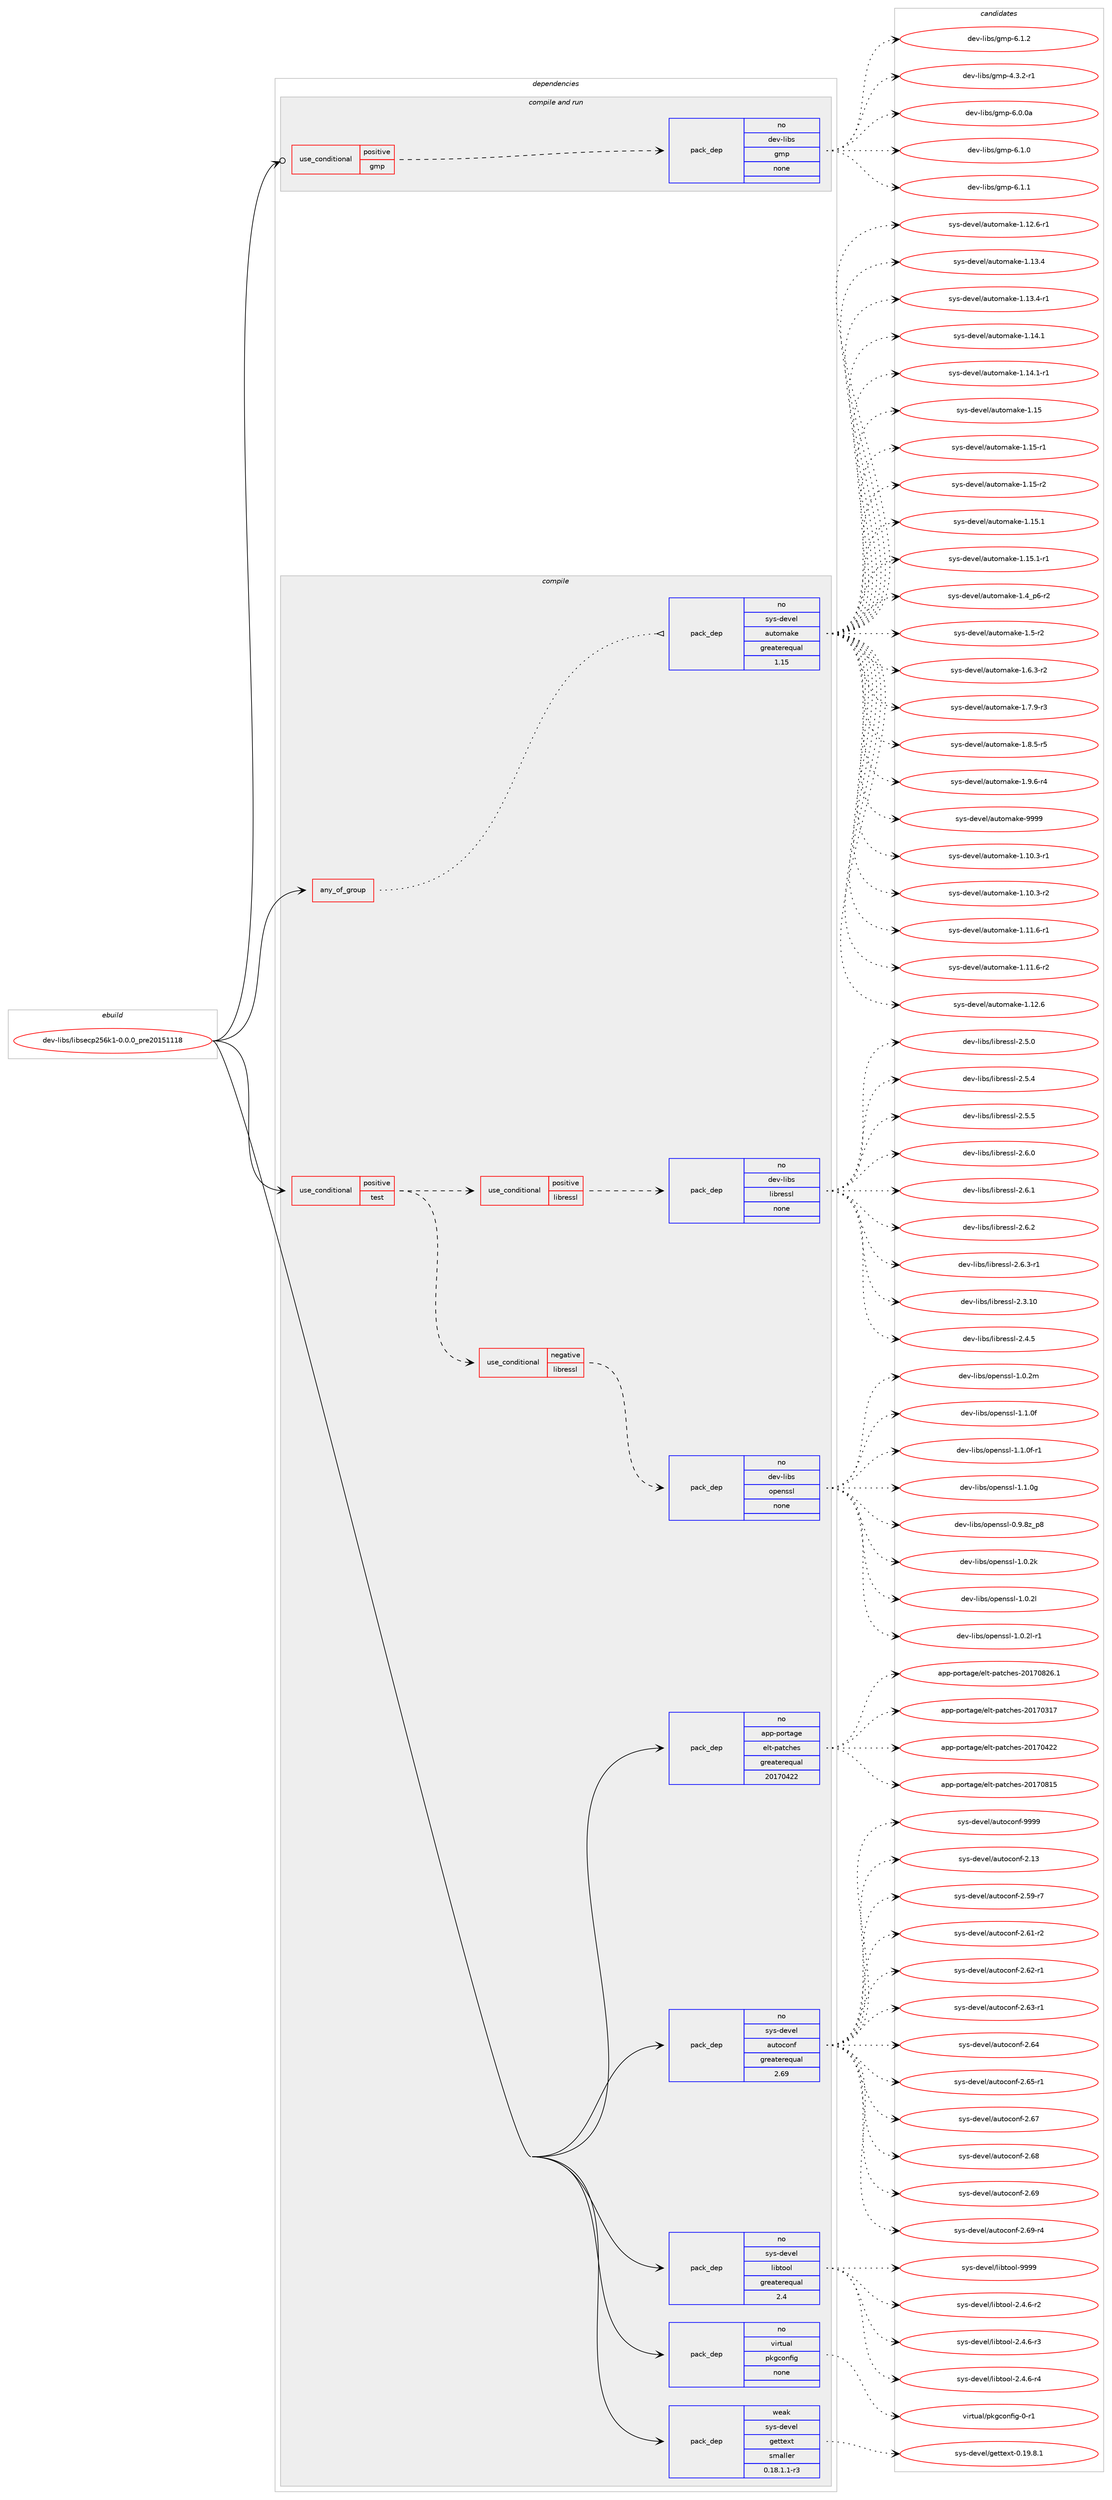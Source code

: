 digraph prolog {

# *************
# Graph options
# *************

newrank=true;
concentrate=true;
compound=true;
graph [rankdir=LR,fontname=Helvetica,fontsize=10,ranksep=1.5];#, ranksep=2.5, nodesep=0.2];
edge  [arrowhead=vee];
node  [fontname=Helvetica,fontsize=10];

# **********
# The ebuild
# **********

subgraph cluster_leftcol {
color=gray;
rank=same;
label=<<i>ebuild</i>>;
id [label="dev-libs/libsecp256k1-0.0.0_pre20151118", color=red, width=4, href="../dev-libs/libsecp256k1-0.0.0_pre20151118.svg"];
}

# ****************
# The dependencies
# ****************

subgraph cluster_midcol {
color=gray;
label=<<i>dependencies</i>>;
subgraph cluster_compile {
fillcolor="#eeeeee";
style=filled;
label=<<i>compile</i>>;
subgraph any3438 {
dependency117069 [label=<<TABLE BORDER="0" CELLBORDER="1" CELLSPACING="0" CELLPADDING="4"><TR><TD CELLPADDING="10">any_of_group</TD></TR></TABLE>>, shape=none, color=red];subgraph pack88289 {
dependency117070 [label=<<TABLE BORDER="0" CELLBORDER="1" CELLSPACING="0" CELLPADDING="4" WIDTH="220"><TR><TD ROWSPAN="6" CELLPADDING="30">pack_dep</TD></TR><TR><TD WIDTH="110">no</TD></TR><TR><TD>sys-devel</TD></TR><TR><TD>automake</TD></TR><TR><TD>greaterequal</TD></TR><TR><TD>1.15</TD></TR></TABLE>>, shape=none, color=blue];
}
dependency117069:e -> dependency117070:w [weight=20,style="dotted",arrowhead="oinv"];
}
id:e -> dependency117069:w [weight=20,style="solid",arrowhead="vee"];
subgraph cond25312 {
dependency117071 [label=<<TABLE BORDER="0" CELLBORDER="1" CELLSPACING="0" CELLPADDING="4"><TR><TD ROWSPAN="3" CELLPADDING="10">use_conditional</TD></TR><TR><TD>positive</TD></TR><TR><TD>test</TD></TR></TABLE>>, shape=none, color=red];
subgraph cond25313 {
dependency117072 [label=<<TABLE BORDER="0" CELLBORDER="1" CELLSPACING="0" CELLPADDING="4"><TR><TD ROWSPAN="3" CELLPADDING="10">use_conditional</TD></TR><TR><TD>negative</TD></TR><TR><TD>libressl</TD></TR></TABLE>>, shape=none, color=red];
subgraph pack88290 {
dependency117073 [label=<<TABLE BORDER="0" CELLBORDER="1" CELLSPACING="0" CELLPADDING="4" WIDTH="220"><TR><TD ROWSPAN="6" CELLPADDING="30">pack_dep</TD></TR><TR><TD WIDTH="110">no</TD></TR><TR><TD>dev-libs</TD></TR><TR><TD>openssl</TD></TR><TR><TD>none</TD></TR><TR><TD></TD></TR></TABLE>>, shape=none, color=blue];
}
dependency117072:e -> dependency117073:w [weight=20,style="dashed",arrowhead="vee"];
}
dependency117071:e -> dependency117072:w [weight=20,style="dashed",arrowhead="vee"];
subgraph cond25314 {
dependency117074 [label=<<TABLE BORDER="0" CELLBORDER="1" CELLSPACING="0" CELLPADDING="4"><TR><TD ROWSPAN="3" CELLPADDING="10">use_conditional</TD></TR><TR><TD>positive</TD></TR><TR><TD>libressl</TD></TR></TABLE>>, shape=none, color=red];
subgraph pack88291 {
dependency117075 [label=<<TABLE BORDER="0" CELLBORDER="1" CELLSPACING="0" CELLPADDING="4" WIDTH="220"><TR><TD ROWSPAN="6" CELLPADDING="30">pack_dep</TD></TR><TR><TD WIDTH="110">no</TD></TR><TR><TD>dev-libs</TD></TR><TR><TD>libressl</TD></TR><TR><TD>none</TD></TR><TR><TD></TD></TR></TABLE>>, shape=none, color=blue];
}
dependency117074:e -> dependency117075:w [weight=20,style="dashed",arrowhead="vee"];
}
dependency117071:e -> dependency117074:w [weight=20,style="dashed",arrowhead="vee"];
}
id:e -> dependency117071:w [weight=20,style="solid",arrowhead="vee"];
subgraph pack88292 {
dependency117076 [label=<<TABLE BORDER="0" CELLBORDER="1" CELLSPACING="0" CELLPADDING="4" WIDTH="220"><TR><TD ROWSPAN="6" CELLPADDING="30">pack_dep</TD></TR><TR><TD WIDTH="110">no</TD></TR><TR><TD>app-portage</TD></TR><TR><TD>elt-patches</TD></TR><TR><TD>greaterequal</TD></TR><TR><TD>20170422</TD></TR></TABLE>>, shape=none, color=blue];
}
id:e -> dependency117076:w [weight=20,style="solid",arrowhead="vee"];
subgraph pack88293 {
dependency117077 [label=<<TABLE BORDER="0" CELLBORDER="1" CELLSPACING="0" CELLPADDING="4" WIDTH="220"><TR><TD ROWSPAN="6" CELLPADDING="30">pack_dep</TD></TR><TR><TD WIDTH="110">no</TD></TR><TR><TD>sys-devel</TD></TR><TR><TD>autoconf</TD></TR><TR><TD>greaterequal</TD></TR><TR><TD>2.69</TD></TR></TABLE>>, shape=none, color=blue];
}
id:e -> dependency117077:w [weight=20,style="solid",arrowhead="vee"];
subgraph pack88294 {
dependency117078 [label=<<TABLE BORDER="0" CELLBORDER="1" CELLSPACING="0" CELLPADDING="4" WIDTH="220"><TR><TD ROWSPAN="6" CELLPADDING="30">pack_dep</TD></TR><TR><TD WIDTH="110">no</TD></TR><TR><TD>sys-devel</TD></TR><TR><TD>libtool</TD></TR><TR><TD>greaterequal</TD></TR><TR><TD>2.4</TD></TR></TABLE>>, shape=none, color=blue];
}
id:e -> dependency117078:w [weight=20,style="solid",arrowhead="vee"];
subgraph pack88295 {
dependency117079 [label=<<TABLE BORDER="0" CELLBORDER="1" CELLSPACING="0" CELLPADDING="4" WIDTH="220"><TR><TD ROWSPAN="6" CELLPADDING="30">pack_dep</TD></TR><TR><TD WIDTH="110">no</TD></TR><TR><TD>virtual</TD></TR><TR><TD>pkgconfig</TD></TR><TR><TD>none</TD></TR><TR><TD></TD></TR></TABLE>>, shape=none, color=blue];
}
id:e -> dependency117079:w [weight=20,style="solid",arrowhead="vee"];
subgraph pack88296 {
dependency117080 [label=<<TABLE BORDER="0" CELLBORDER="1" CELLSPACING="0" CELLPADDING="4" WIDTH="220"><TR><TD ROWSPAN="6" CELLPADDING="30">pack_dep</TD></TR><TR><TD WIDTH="110">weak</TD></TR><TR><TD>sys-devel</TD></TR><TR><TD>gettext</TD></TR><TR><TD>smaller</TD></TR><TR><TD>0.18.1.1-r3</TD></TR></TABLE>>, shape=none, color=blue];
}
id:e -> dependency117080:w [weight=20,style="solid",arrowhead="vee"];
}
subgraph cluster_compileandrun {
fillcolor="#eeeeee";
style=filled;
label=<<i>compile and run</i>>;
subgraph cond25315 {
dependency117081 [label=<<TABLE BORDER="0" CELLBORDER="1" CELLSPACING="0" CELLPADDING="4"><TR><TD ROWSPAN="3" CELLPADDING="10">use_conditional</TD></TR><TR><TD>positive</TD></TR><TR><TD>gmp</TD></TR></TABLE>>, shape=none, color=red];
subgraph pack88297 {
dependency117082 [label=<<TABLE BORDER="0" CELLBORDER="1" CELLSPACING="0" CELLPADDING="4" WIDTH="220"><TR><TD ROWSPAN="6" CELLPADDING="30">pack_dep</TD></TR><TR><TD WIDTH="110">no</TD></TR><TR><TD>dev-libs</TD></TR><TR><TD>gmp</TD></TR><TR><TD>none</TD></TR><TR><TD></TD></TR></TABLE>>, shape=none, color=blue];
}
dependency117081:e -> dependency117082:w [weight=20,style="dashed",arrowhead="vee"];
}
id:e -> dependency117081:w [weight=20,style="solid",arrowhead="odotvee"];
}
subgraph cluster_run {
fillcolor="#eeeeee";
style=filled;
label=<<i>run</i>>;
}
}

# **************
# The candidates
# **************

subgraph cluster_choices {
rank=same;
color=gray;
label=<<i>candidates</i>>;

subgraph choice88289 {
color=black;
nodesep=1;
choice11512111545100101118101108479711711611110997107101454946494846514511449 [label="sys-devel/automake-1.10.3-r1", color=red, width=4,href="../sys-devel/automake-1.10.3-r1.svg"];
choice11512111545100101118101108479711711611110997107101454946494846514511450 [label="sys-devel/automake-1.10.3-r2", color=red, width=4,href="../sys-devel/automake-1.10.3-r2.svg"];
choice11512111545100101118101108479711711611110997107101454946494946544511449 [label="sys-devel/automake-1.11.6-r1", color=red, width=4,href="../sys-devel/automake-1.11.6-r1.svg"];
choice11512111545100101118101108479711711611110997107101454946494946544511450 [label="sys-devel/automake-1.11.6-r2", color=red, width=4,href="../sys-devel/automake-1.11.6-r2.svg"];
choice1151211154510010111810110847971171161111099710710145494649504654 [label="sys-devel/automake-1.12.6", color=red, width=4,href="../sys-devel/automake-1.12.6.svg"];
choice11512111545100101118101108479711711611110997107101454946495046544511449 [label="sys-devel/automake-1.12.6-r1", color=red, width=4,href="../sys-devel/automake-1.12.6-r1.svg"];
choice1151211154510010111810110847971171161111099710710145494649514652 [label="sys-devel/automake-1.13.4", color=red, width=4,href="../sys-devel/automake-1.13.4.svg"];
choice11512111545100101118101108479711711611110997107101454946495146524511449 [label="sys-devel/automake-1.13.4-r1", color=red, width=4,href="../sys-devel/automake-1.13.4-r1.svg"];
choice1151211154510010111810110847971171161111099710710145494649524649 [label="sys-devel/automake-1.14.1", color=red, width=4,href="../sys-devel/automake-1.14.1.svg"];
choice11512111545100101118101108479711711611110997107101454946495246494511449 [label="sys-devel/automake-1.14.1-r1", color=red, width=4,href="../sys-devel/automake-1.14.1-r1.svg"];
choice115121115451001011181011084797117116111109971071014549464953 [label="sys-devel/automake-1.15", color=red, width=4,href="../sys-devel/automake-1.15.svg"];
choice1151211154510010111810110847971171161111099710710145494649534511449 [label="sys-devel/automake-1.15-r1", color=red, width=4,href="../sys-devel/automake-1.15-r1.svg"];
choice1151211154510010111810110847971171161111099710710145494649534511450 [label="sys-devel/automake-1.15-r2", color=red, width=4,href="../sys-devel/automake-1.15-r2.svg"];
choice1151211154510010111810110847971171161111099710710145494649534649 [label="sys-devel/automake-1.15.1", color=red, width=4,href="../sys-devel/automake-1.15.1.svg"];
choice11512111545100101118101108479711711611110997107101454946495346494511449 [label="sys-devel/automake-1.15.1-r1", color=red, width=4,href="../sys-devel/automake-1.15.1-r1.svg"];
choice115121115451001011181011084797117116111109971071014549465295112544511450 [label="sys-devel/automake-1.4_p6-r2", color=red, width=4,href="../sys-devel/automake-1.4_p6-r2.svg"];
choice11512111545100101118101108479711711611110997107101454946534511450 [label="sys-devel/automake-1.5-r2", color=red, width=4,href="../sys-devel/automake-1.5-r2.svg"];
choice115121115451001011181011084797117116111109971071014549465446514511450 [label="sys-devel/automake-1.6.3-r2", color=red, width=4,href="../sys-devel/automake-1.6.3-r2.svg"];
choice115121115451001011181011084797117116111109971071014549465546574511451 [label="sys-devel/automake-1.7.9-r3", color=red, width=4,href="../sys-devel/automake-1.7.9-r3.svg"];
choice115121115451001011181011084797117116111109971071014549465646534511453 [label="sys-devel/automake-1.8.5-r5", color=red, width=4,href="../sys-devel/automake-1.8.5-r5.svg"];
choice115121115451001011181011084797117116111109971071014549465746544511452 [label="sys-devel/automake-1.9.6-r4", color=red, width=4,href="../sys-devel/automake-1.9.6-r4.svg"];
choice115121115451001011181011084797117116111109971071014557575757 [label="sys-devel/automake-9999", color=red, width=4,href="../sys-devel/automake-9999.svg"];
dependency117070:e -> choice11512111545100101118101108479711711611110997107101454946494846514511449:w [style=dotted,weight="100"];
dependency117070:e -> choice11512111545100101118101108479711711611110997107101454946494846514511450:w [style=dotted,weight="100"];
dependency117070:e -> choice11512111545100101118101108479711711611110997107101454946494946544511449:w [style=dotted,weight="100"];
dependency117070:e -> choice11512111545100101118101108479711711611110997107101454946494946544511450:w [style=dotted,weight="100"];
dependency117070:e -> choice1151211154510010111810110847971171161111099710710145494649504654:w [style=dotted,weight="100"];
dependency117070:e -> choice11512111545100101118101108479711711611110997107101454946495046544511449:w [style=dotted,weight="100"];
dependency117070:e -> choice1151211154510010111810110847971171161111099710710145494649514652:w [style=dotted,weight="100"];
dependency117070:e -> choice11512111545100101118101108479711711611110997107101454946495146524511449:w [style=dotted,weight="100"];
dependency117070:e -> choice1151211154510010111810110847971171161111099710710145494649524649:w [style=dotted,weight="100"];
dependency117070:e -> choice11512111545100101118101108479711711611110997107101454946495246494511449:w [style=dotted,weight="100"];
dependency117070:e -> choice115121115451001011181011084797117116111109971071014549464953:w [style=dotted,weight="100"];
dependency117070:e -> choice1151211154510010111810110847971171161111099710710145494649534511449:w [style=dotted,weight="100"];
dependency117070:e -> choice1151211154510010111810110847971171161111099710710145494649534511450:w [style=dotted,weight="100"];
dependency117070:e -> choice1151211154510010111810110847971171161111099710710145494649534649:w [style=dotted,weight="100"];
dependency117070:e -> choice11512111545100101118101108479711711611110997107101454946495346494511449:w [style=dotted,weight="100"];
dependency117070:e -> choice115121115451001011181011084797117116111109971071014549465295112544511450:w [style=dotted,weight="100"];
dependency117070:e -> choice11512111545100101118101108479711711611110997107101454946534511450:w [style=dotted,weight="100"];
dependency117070:e -> choice115121115451001011181011084797117116111109971071014549465446514511450:w [style=dotted,weight="100"];
dependency117070:e -> choice115121115451001011181011084797117116111109971071014549465546574511451:w [style=dotted,weight="100"];
dependency117070:e -> choice115121115451001011181011084797117116111109971071014549465646534511453:w [style=dotted,weight="100"];
dependency117070:e -> choice115121115451001011181011084797117116111109971071014549465746544511452:w [style=dotted,weight="100"];
dependency117070:e -> choice115121115451001011181011084797117116111109971071014557575757:w [style=dotted,weight="100"];
}
subgraph choice88290 {
color=black;
nodesep=1;
choice1001011184510810598115471111121011101151151084548465746561229511256 [label="dev-libs/openssl-0.9.8z_p8", color=red, width=4,href="../dev-libs/openssl-0.9.8z_p8.svg"];
choice100101118451081059811547111112101110115115108454946484650107 [label="dev-libs/openssl-1.0.2k", color=red, width=4,href="../dev-libs/openssl-1.0.2k.svg"];
choice100101118451081059811547111112101110115115108454946484650108 [label="dev-libs/openssl-1.0.2l", color=red, width=4,href="../dev-libs/openssl-1.0.2l.svg"];
choice1001011184510810598115471111121011101151151084549464846501084511449 [label="dev-libs/openssl-1.0.2l-r1", color=red, width=4,href="../dev-libs/openssl-1.0.2l-r1.svg"];
choice100101118451081059811547111112101110115115108454946484650109 [label="dev-libs/openssl-1.0.2m", color=red, width=4,href="../dev-libs/openssl-1.0.2m.svg"];
choice100101118451081059811547111112101110115115108454946494648102 [label="dev-libs/openssl-1.1.0f", color=red, width=4,href="../dev-libs/openssl-1.1.0f.svg"];
choice1001011184510810598115471111121011101151151084549464946481024511449 [label="dev-libs/openssl-1.1.0f-r1", color=red, width=4,href="../dev-libs/openssl-1.1.0f-r1.svg"];
choice100101118451081059811547111112101110115115108454946494648103 [label="dev-libs/openssl-1.1.0g", color=red, width=4,href="../dev-libs/openssl-1.1.0g.svg"];
dependency117073:e -> choice1001011184510810598115471111121011101151151084548465746561229511256:w [style=dotted,weight="100"];
dependency117073:e -> choice100101118451081059811547111112101110115115108454946484650107:w [style=dotted,weight="100"];
dependency117073:e -> choice100101118451081059811547111112101110115115108454946484650108:w [style=dotted,weight="100"];
dependency117073:e -> choice1001011184510810598115471111121011101151151084549464846501084511449:w [style=dotted,weight="100"];
dependency117073:e -> choice100101118451081059811547111112101110115115108454946484650109:w [style=dotted,weight="100"];
dependency117073:e -> choice100101118451081059811547111112101110115115108454946494648102:w [style=dotted,weight="100"];
dependency117073:e -> choice1001011184510810598115471111121011101151151084549464946481024511449:w [style=dotted,weight="100"];
dependency117073:e -> choice100101118451081059811547111112101110115115108454946494648103:w [style=dotted,weight="100"];
}
subgraph choice88291 {
color=black;
nodesep=1;
choice1001011184510810598115471081059811410111511510845504651464948 [label="dev-libs/libressl-2.3.10", color=red, width=4,href="../dev-libs/libressl-2.3.10.svg"];
choice10010111845108105981154710810598114101115115108455046524653 [label="dev-libs/libressl-2.4.5", color=red, width=4,href="../dev-libs/libressl-2.4.5.svg"];
choice10010111845108105981154710810598114101115115108455046534648 [label="dev-libs/libressl-2.5.0", color=red, width=4,href="../dev-libs/libressl-2.5.0.svg"];
choice10010111845108105981154710810598114101115115108455046534652 [label="dev-libs/libressl-2.5.4", color=red, width=4,href="../dev-libs/libressl-2.5.4.svg"];
choice10010111845108105981154710810598114101115115108455046534653 [label="dev-libs/libressl-2.5.5", color=red, width=4,href="../dev-libs/libressl-2.5.5.svg"];
choice10010111845108105981154710810598114101115115108455046544648 [label="dev-libs/libressl-2.6.0", color=red, width=4,href="../dev-libs/libressl-2.6.0.svg"];
choice10010111845108105981154710810598114101115115108455046544649 [label="dev-libs/libressl-2.6.1", color=red, width=4,href="../dev-libs/libressl-2.6.1.svg"];
choice10010111845108105981154710810598114101115115108455046544650 [label="dev-libs/libressl-2.6.2", color=red, width=4,href="../dev-libs/libressl-2.6.2.svg"];
choice100101118451081059811547108105981141011151151084550465446514511449 [label="dev-libs/libressl-2.6.3-r1", color=red, width=4,href="../dev-libs/libressl-2.6.3-r1.svg"];
dependency117075:e -> choice1001011184510810598115471081059811410111511510845504651464948:w [style=dotted,weight="100"];
dependency117075:e -> choice10010111845108105981154710810598114101115115108455046524653:w [style=dotted,weight="100"];
dependency117075:e -> choice10010111845108105981154710810598114101115115108455046534648:w [style=dotted,weight="100"];
dependency117075:e -> choice10010111845108105981154710810598114101115115108455046534652:w [style=dotted,weight="100"];
dependency117075:e -> choice10010111845108105981154710810598114101115115108455046534653:w [style=dotted,weight="100"];
dependency117075:e -> choice10010111845108105981154710810598114101115115108455046544648:w [style=dotted,weight="100"];
dependency117075:e -> choice10010111845108105981154710810598114101115115108455046544649:w [style=dotted,weight="100"];
dependency117075:e -> choice10010111845108105981154710810598114101115115108455046544650:w [style=dotted,weight="100"];
dependency117075:e -> choice100101118451081059811547108105981141011151151084550465446514511449:w [style=dotted,weight="100"];
}
subgraph choice88292 {
color=black;
nodesep=1;
choice97112112451121111141169710310147101108116451129711699104101115455048495548514955 [label="app-portage/elt-patches-20170317", color=red, width=4,href="../app-portage/elt-patches-20170317.svg"];
choice97112112451121111141169710310147101108116451129711699104101115455048495548525050 [label="app-portage/elt-patches-20170422", color=red, width=4,href="../app-portage/elt-patches-20170422.svg"];
choice97112112451121111141169710310147101108116451129711699104101115455048495548564953 [label="app-portage/elt-patches-20170815", color=red, width=4,href="../app-portage/elt-patches-20170815.svg"];
choice971121124511211111411697103101471011081164511297116991041011154550484955485650544649 [label="app-portage/elt-patches-20170826.1", color=red, width=4,href="../app-portage/elt-patches-20170826.1.svg"];
dependency117076:e -> choice97112112451121111141169710310147101108116451129711699104101115455048495548514955:w [style=dotted,weight="100"];
dependency117076:e -> choice97112112451121111141169710310147101108116451129711699104101115455048495548525050:w [style=dotted,weight="100"];
dependency117076:e -> choice97112112451121111141169710310147101108116451129711699104101115455048495548564953:w [style=dotted,weight="100"];
dependency117076:e -> choice971121124511211111411697103101471011081164511297116991041011154550484955485650544649:w [style=dotted,weight="100"];
}
subgraph choice88293 {
color=black;
nodesep=1;
choice115121115451001011181011084797117116111991111101024550464951 [label="sys-devel/autoconf-2.13", color=red, width=4,href="../sys-devel/autoconf-2.13.svg"];
choice1151211154510010111810110847971171161119911111010245504653574511455 [label="sys-devel/autoconf-2.59-r7", color=red, width=4,href="../sys-devel/autoconf-2.59-r7.svg"];
choice1151211154510010111810110847971171161119911111010245504654494511450 [label="sys-devel/autoconf-2.61-r2", color=red, width=4,href="../sys-devel/autoconf-2.61-r2.svg"];
choice1151211154510010111810110847971171161119911111010245504654504511449 [label="sys-devel/autoconf-2.62-r1", color=red, width=4,href="../sys-devel/autoconf-2.62-r1.svg"];
choice1151211154510010111810110847971171161119911111010245504654514511449 [label="sys-devel/autoconf-2.63-r1", color=red, width=4,href="../sys-devel/autoconf-2.63-r1.svg"];
choice115121115451001011181011084797117116111991111101024550465452 [label="sys-devel/autoconf-2.64", color=red, width=4,href="../sys-devel/autoconf-2.64.svg"];
choice1151211154510010111810110847971171161119911111010245504654534511449 [label="sys-devel/autoconf-2.65-r1", color=red, width=4,href="../sys-devel/autoconf-2.65-r1.svg"];
choice115121115451001011181011084797117116111991111101024550465455 [label="sys-devel/autoconf-2.67", color=red, width=4,href="../sys-devel/autoconf-2.67.svg"];
choice115121115451001011181011084797117116111991111101024550465456 [label="sys-devel/autoconf-2.68", color=red, width=4,href="../sys-devel/autoconf-2.68.svg"];
choice115121115451001011181011084797117116111991111101024550465457 [label="sys-devel/autoconf-2.69", color=red, width=4,href="../sys-devel/autoconf-2.69.svg"];
choice1151211154510010111810110847971171161119911111010245504654574511452 [label="sys-devel/autoconf-2.69-r4", color=red, width=4,href="../sys-devel/autoconf-2.69-r4.svg"];
choice115121115451001011181011084797117116111991111101024557575757 [label="sys-devel/autoconf-9999", color=red, width=4,href="../sys-devel/autoconf-9999.svg"];
dependency117077:e -> choice115121115451001011181011084797117116111991111101024550464951:w [style=dotted,weight="100"];
dependency117077:e -> choice1151211154510010111810110847971171161119911111010245504653574511455:w [style=dotted,weight="100"];
dependency117077:e -> choice1151211154510010111810110847971171161119911111010245504654494511450:w [style=dotted,weight="100"];
dependency117077:e -> choice1151211154510010111810110847971171161119911111010245504654504511449:w [style=dotted,weight="100"];
dependency117077:e -> choice1151211154510010111810110847971171161119911111010245504654514511449:w [style=dotted,weight="100"];
dependency117077:e -> choice115121115451001011181011084797117116111991111101024550465452:w [style=dotted,weight="100"];
dependency117077:e -> choice1151211154510010111810110847971171161119911111010245504654534511449:w [style=dotted,weight="100"];
dependency117077:e -> choice115121115451001011181011084797117116111991111101024550465455:w [style=dotted,weight="100"];
dependency117077:e -> choice115121115451001011181011084797117116111991111101024550465456:w [style=dotted,weight="100"];
dependency117077:e -> choice115121115451001011181011084797117116111991111101024550465457:w [style=dotted,weight="100"];
dependency117077:e -> choice1151211154510010111810110847971171161119911111010245504654574511452:w [style=dotted,weight="100"];
dependency117077:e -> choice115121115451001011181011084797117116111991111101024557575757:w [style=dotted,weight="100"];
}
subgraph choice88294 {
color=black;
nodesep=1;
choice1151211154510010111810110847108105981161111111084550465246544511450 [label="sys-devel/libtool-2.4.6-r2", color=red, width=4,href="../sys-devel/libtool-2.4.6-r2.svg"];
choice1151211154510010111810110847108105981161111111084550465246544511451 [label="sys-devel/libtool-2.4.6-r3", color=red, width=4,href="../sys-devel/libtool-2.4.6-r3.svg"];
choice1151211154510010111810110847108105981161111111084550465246544511452 [label="sys-devel/libtool-2.4.6-r4", color=red, width=4,href="../sys-devel/libtool-2.4.6-r4.svg"];
choice1151211154510010111810110847108105981161111111084557575757 [label="sys-devel/libtool-9999", color=red, width=4,href="../sys-devel/libtool-9999.svg"];
dependency117078:e -> choice1151211154510010111810110847108105981161111111084550465246544511450:w [style=dotted,weight="100"];
dependency117078:e -> choice1151211154510010111810110847108105981161111111084550465246544511451:w [style=dotted,weight="100"];
dependency117078:e -> choice1151211154510010111810110847108105981161111111084550465246544511452:w [style=dotted,weight="100"];
dependency117078:e -> choice1151211154510010111810110847108105981161111111084557575757:w [style=dotted,weight="100"];
}
subgraph choice88295 {
color=black;
nodesep=1;
choice11810511411611797108471121071039911111010210510345484511449 [label="virtual/pkgconfig-0-r1", color=red, width=4,href="../virtual/pkgconfig-0-r1.svg"];
dependency117079:e -> choice11810511411611797108471121071039911111010210510345484511449:w [style=dotted,weight="100"];
}
subgraph choice88296 {
color=black;
nodesep=1;
choice1151211154510010111810110847103101116116101120116454846495746564649 [label="sys-devel/gettext-0.19.8.1", color=red, width=4,href="../sys-devel/gettext-0.19.8.1.svg"];
dependency117080:e -> choice1151211154510010111810110847103101116116101120116454846495746564649:w [style=dotted,weight="100"];
}
subgraph choice88297 {
color=black;
nodesep=1;
choice1001011184510810598115471031091124552465146504511449 [label="dev-libs/gmp-4.3.2-r1", color=red, width=4,href="../dev-libs/gmp-4.3.2-r1.svg"];
choice10010111845108105981154710310911245544648464897 [label="dev-libs/gmp-6.0.0a", color=red, width=4,href="../dev-libs/gmp-6.0.0a.svg"];
choice100101118451081059811547103109112455446494648 [label="dev-libs/gmp-6.1.0", color=red, width=4,href="../dev-libs/gmp-6.1.0.svg"];
choice100101118451081059811547103109112455446494649 [label="dev-libs/gmp-6.1.1", color=red, width=4,href="../dev-libs/gmp-6.1.1.svg"];
choice100101118451081059811547103109112455446494650 [label="dev-libs/gmp-6.1.2", color=red, width=4,href="../dev-libs/gmp-6.1.2.svg"];
dependency117082:e -> choice1001011184510810598115471031091124552465146504511449:w [style=dotted,weight="100"];
dependency117082:e -> choice10010111845108105981154710310911245544648464897:w [style=dotted,weight="100"];
dependency117082:e -> choice100101118451081059811547103109112455446494648:w [style=dotted,weight="100"];
dependency117082:e -> choice100101118451081059811547103109112455446494649:w [style=dotted,weight="100"];
dependency117082:e -> choice100101118451081059811547103109112455446494650:w [style=dotted,weight="100"];
}
}

}
